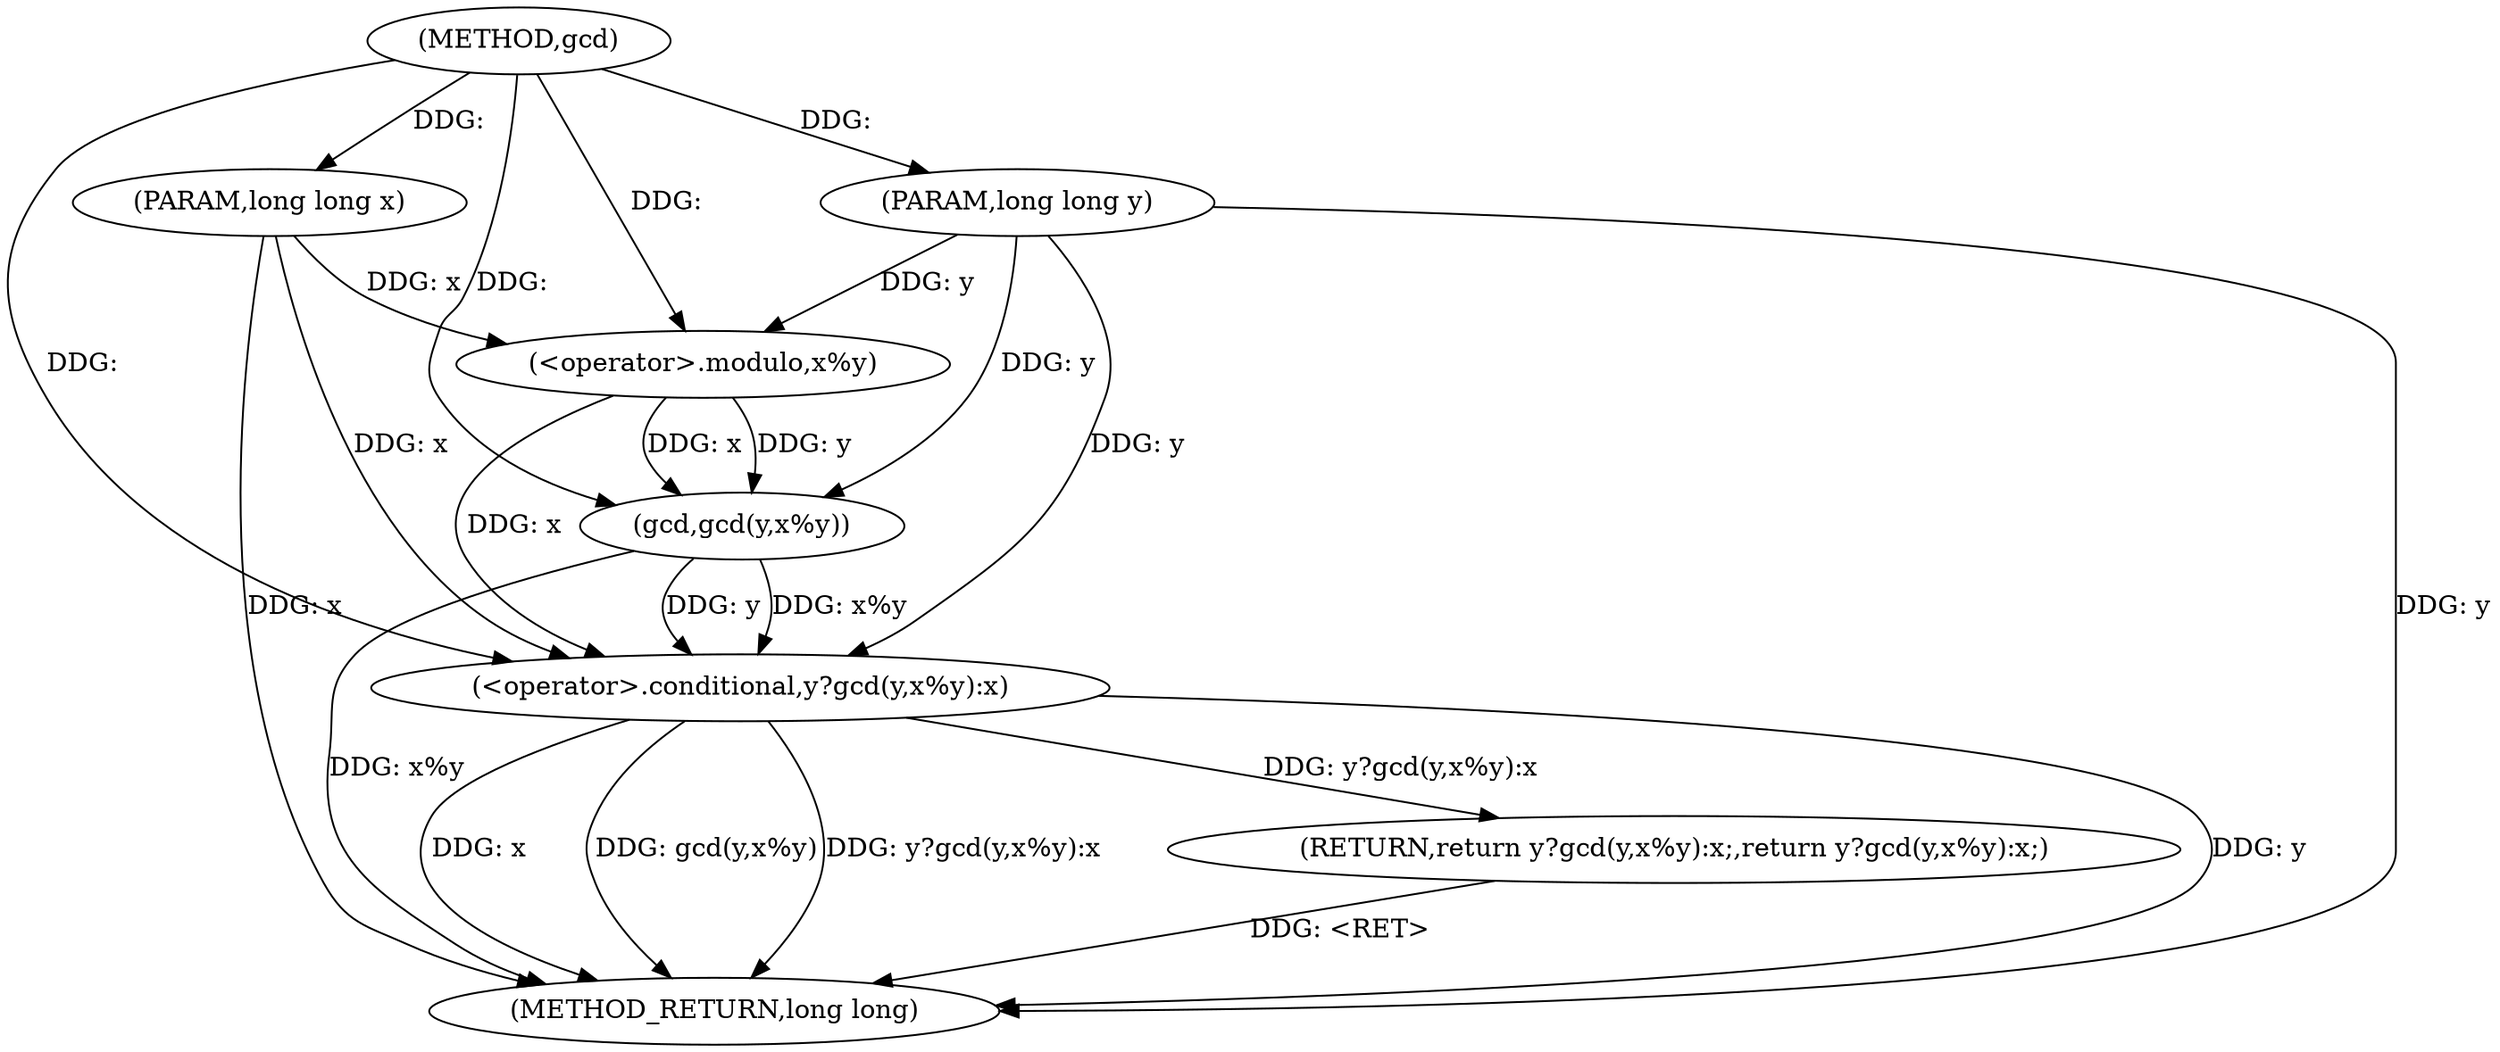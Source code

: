 digraph "gcd" {  
"1000101" [label = "(METHOD,gcd)" ]
"1000114" [label = "(METHOD_RETURN,long long)" ]
"1000102" [label = "(PARAM,long long x)" ]
"1000103" [label = "(PARAM,long long y)" ]
"1000105" [label = "(RETURN,return y?gcd(y,x%y):x;,return y?gcd(y,x%y):x;)" ]
"1000106" [label = "(<operator>.conditional,y?gcd(y,x%y):x)" ]
"1000108" [label = "(gcd,gcd(y,x%y))" ]
"1000110" [label = "(<operator>.modulo,x%y)" ]
  "1000102" -> "1000114"  [ label = "DDG: x"] 
  "1000103" -> "1000114"  [ label = "DDG: y"] 
  "1000106" -> "1000114"  [ label = "DDG: y"] 
  "1000106" -> "1000114"  [ label = "DDG: x"] 
  "1000108" -> "1000114"  [ label = "DDG: x%y"] 
  "1000106" -> "1000114"  [ label = "DDG: gcd(y,x%y)"] 
  "1000106" -> "1000114"  [ label = "DDG: y?gcd(y,x%y):x"] 
  "1000105" -> "1000114"  [ label = "DDG: <RET>"] 
  "1000101" -> "1000102"  [ label = "DDG: "] 
  "1000101" -> "1000103"  [ label = "DDG: "] 
  "1000106" -> "1000105"  [ label = "DDG: y?gcd(y,x%y):x"] 
  "1000103" -> "1000106"  [ label = "DDG: y"] 
  "1000101" -> "1000106"  [ label = "DDG: "] 
  "1000108" -> "1000106"  [ label = "DDG: x%y"] 
  "1000108" -> "1000106"  [ label = "DDG: y"] 
  "1000110" -> "1000106"  [ label = "DDG: x"] 
  "1000102" -> "1000106"  [ label = "DDG: x"] 
  "1000110" -> "1000108"  [ label = "DDG: y"] 
  "1000103" -> "1000108"  [ label = "DDG: y"] 
  "1000101" -> "1000108"  [ label = "DDG: "] 
  "1000110" -> "1000108"  [ label = "DDG: x"] 
  "1000102" -> "1000110"  [ label = "DDG: x"] 
  "1000101" -> "1000110"  [ label = "DDG: "] 
  "1000103" -> "1000110"  [ label = "DDG: y"] 
}
